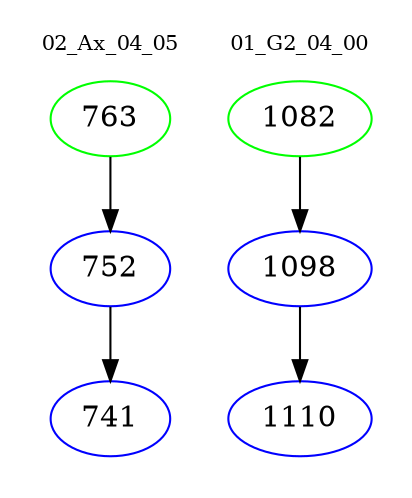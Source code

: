 digraph{
subgraph cluster_0 {
color = white
label = "02_Ax_04_05";
fontsize=10;
T0_763 [label="763", color="green"]
T0_763 -> T0_752 [color="black"]
T0_752 [label="752", color="blue"]
T0_752 -> T0_741 [color="black"]
T0_741 [label="741", color="blue"]
}
subgraph cluster_1 {
color = white
label = "01_G2_04_00";
fontsize=10;
T1_1082 [label="1082", color="green"]
T1_1082 -> T1_1098 [color="black"]
T1_1098 [label="1098", color="blue"]
T1_1098 -> T1_1110 [color="black"]
T1_1110 [label="1110", color="blue"]
}
}
